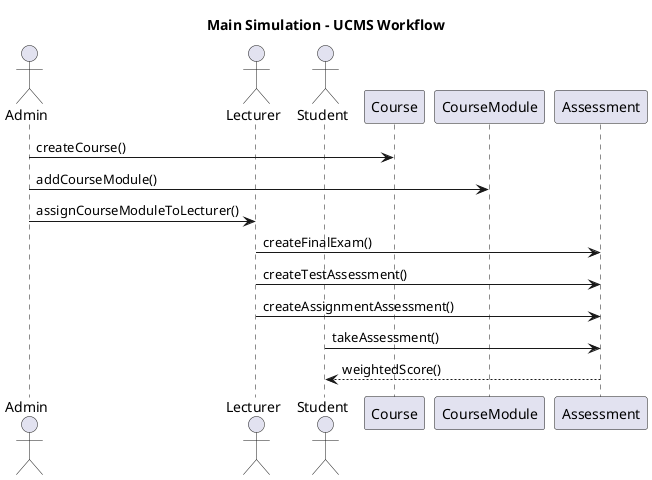 @startuml
title Main Simulation – UCMS Workflow

actor Admin
actor Lecturer
actor Student

Admin -> Course : createCourse()
Admin -> CourseModule : addCourseModule()
Admin -> Lecturer : assignCourseModuleToLecturer()
Lecturer -> Assessment : createFinalExam()
Lecturer -> Assessment : createTestAssessment()
Lecturer -> Assessment : createAssignmentAssessment()
Student -> Assessment : takeAssessment()
Assessment --> Student : weightedScore()
@enduml